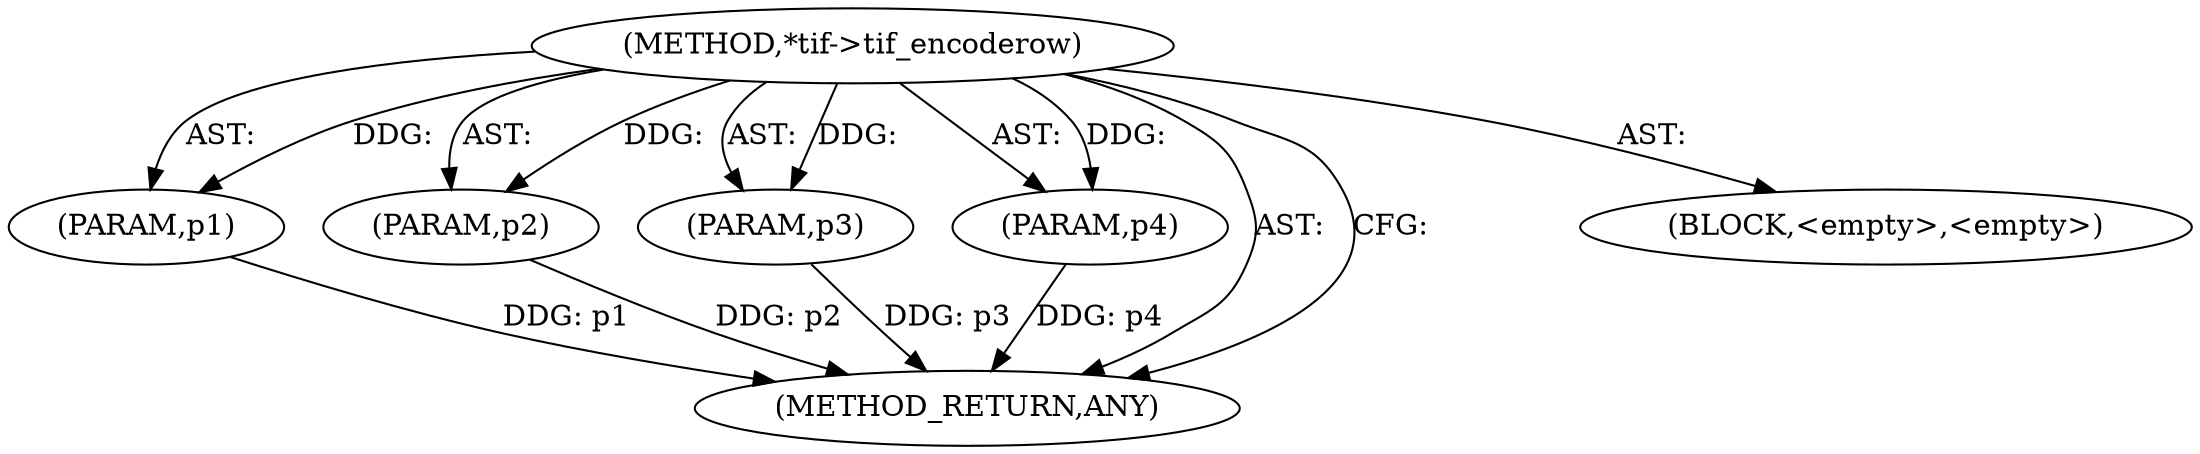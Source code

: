 digraph "*tif-&gt;tif_encoderow" {  
"100371" [label = <(METHOD,*tif-&gt;tif_encoderow)> ]
"100372" [label = <(PARAM,p1)> ]
"100373" [label = <(PARAM,p2)> ]
"100374" [label = <(PARAM,p3)> ]
"100375" [label = <(PARAM,p4)> ]
"100376" [label = <(METHOD_RETURN,ANY)> ]
"100377" [label = <(BLOCK,&lt;empty&gt;,&lt;empty&gt;)> ]
  "100371" -> "100376"  [ label = "AST: "] 
  "100371" -> "100372"  [ label = "AST: "] 
  "100371" -> "100377"  [ label = "AST: "] 
  "100371" -> "100373"  [ label = "AST: "] 
  "100371" -> "100374"  [ label = "AST: "] 
  "100371" -> "100375"  [ label = "AST: "] 
  "100371" -> "100376"  [ label = "CFG: "] 
  "100372" -> "100376"  [ label = "DDG: p1"] 
  "100373" -> "100376"  [ label = "DDG: p2"] 
  "100374" -> "100376"  [ label = "DDG: p3"] 
  "100375" -> "100376"  [ label = "DDG: p4"] 
  "100371" -> "100372"  [ label = "DDG: "] 
  "100371" -> "100373"  [ label = "DDG: "] 
  "100371" -> "100374"  [ label = "DDG: "] 
  "100371" -> "100375"  [ label = "DDG: "] 
}
